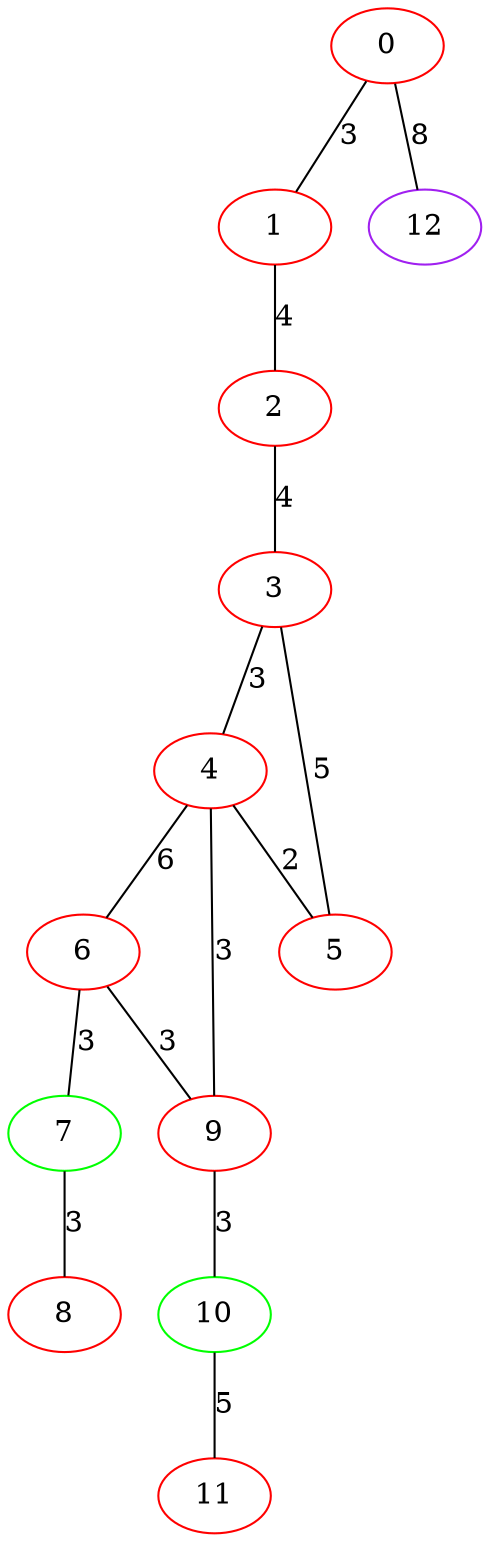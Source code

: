 graph "" {
0 [color=red, weight=1];
1 [color=red, weight=1];
2 [color=red, weight=1];
3 [color=red, weight=1];
4 [color=red, weight=1];
5 [color=red, weight=1];
6 [color=red, weight=1];
7 [color=green, weight=2];
8 [color=red, weight=1];
9 [color=red, weight=1];
10 [color=green, weight=2];
11 [color=red, weight=1];
12 [color=purple, weight=4];
0 -- 1  [key=0, label=3];
0 -- 12  [key=0, label=8];
1 -- 2  [key=0, label=4];
2 -- 3  [key=0, label=4];
3 -- 4  [key=0, label=3];
3 -- 5  [key=0, label=5];
4 -- 9  [key=0, label=3];
4 -- 5  [key=0, label=2];
4 -- 6  [key=0, label=6];
6 -- 9  [key=0, label=3];
6 -- 7  [key=0, label=3];
7 -- 8  [key=0, label=3];
9 -- 10  [key=0, label=3];
10 -- 11  [key=0, label=5];
}
